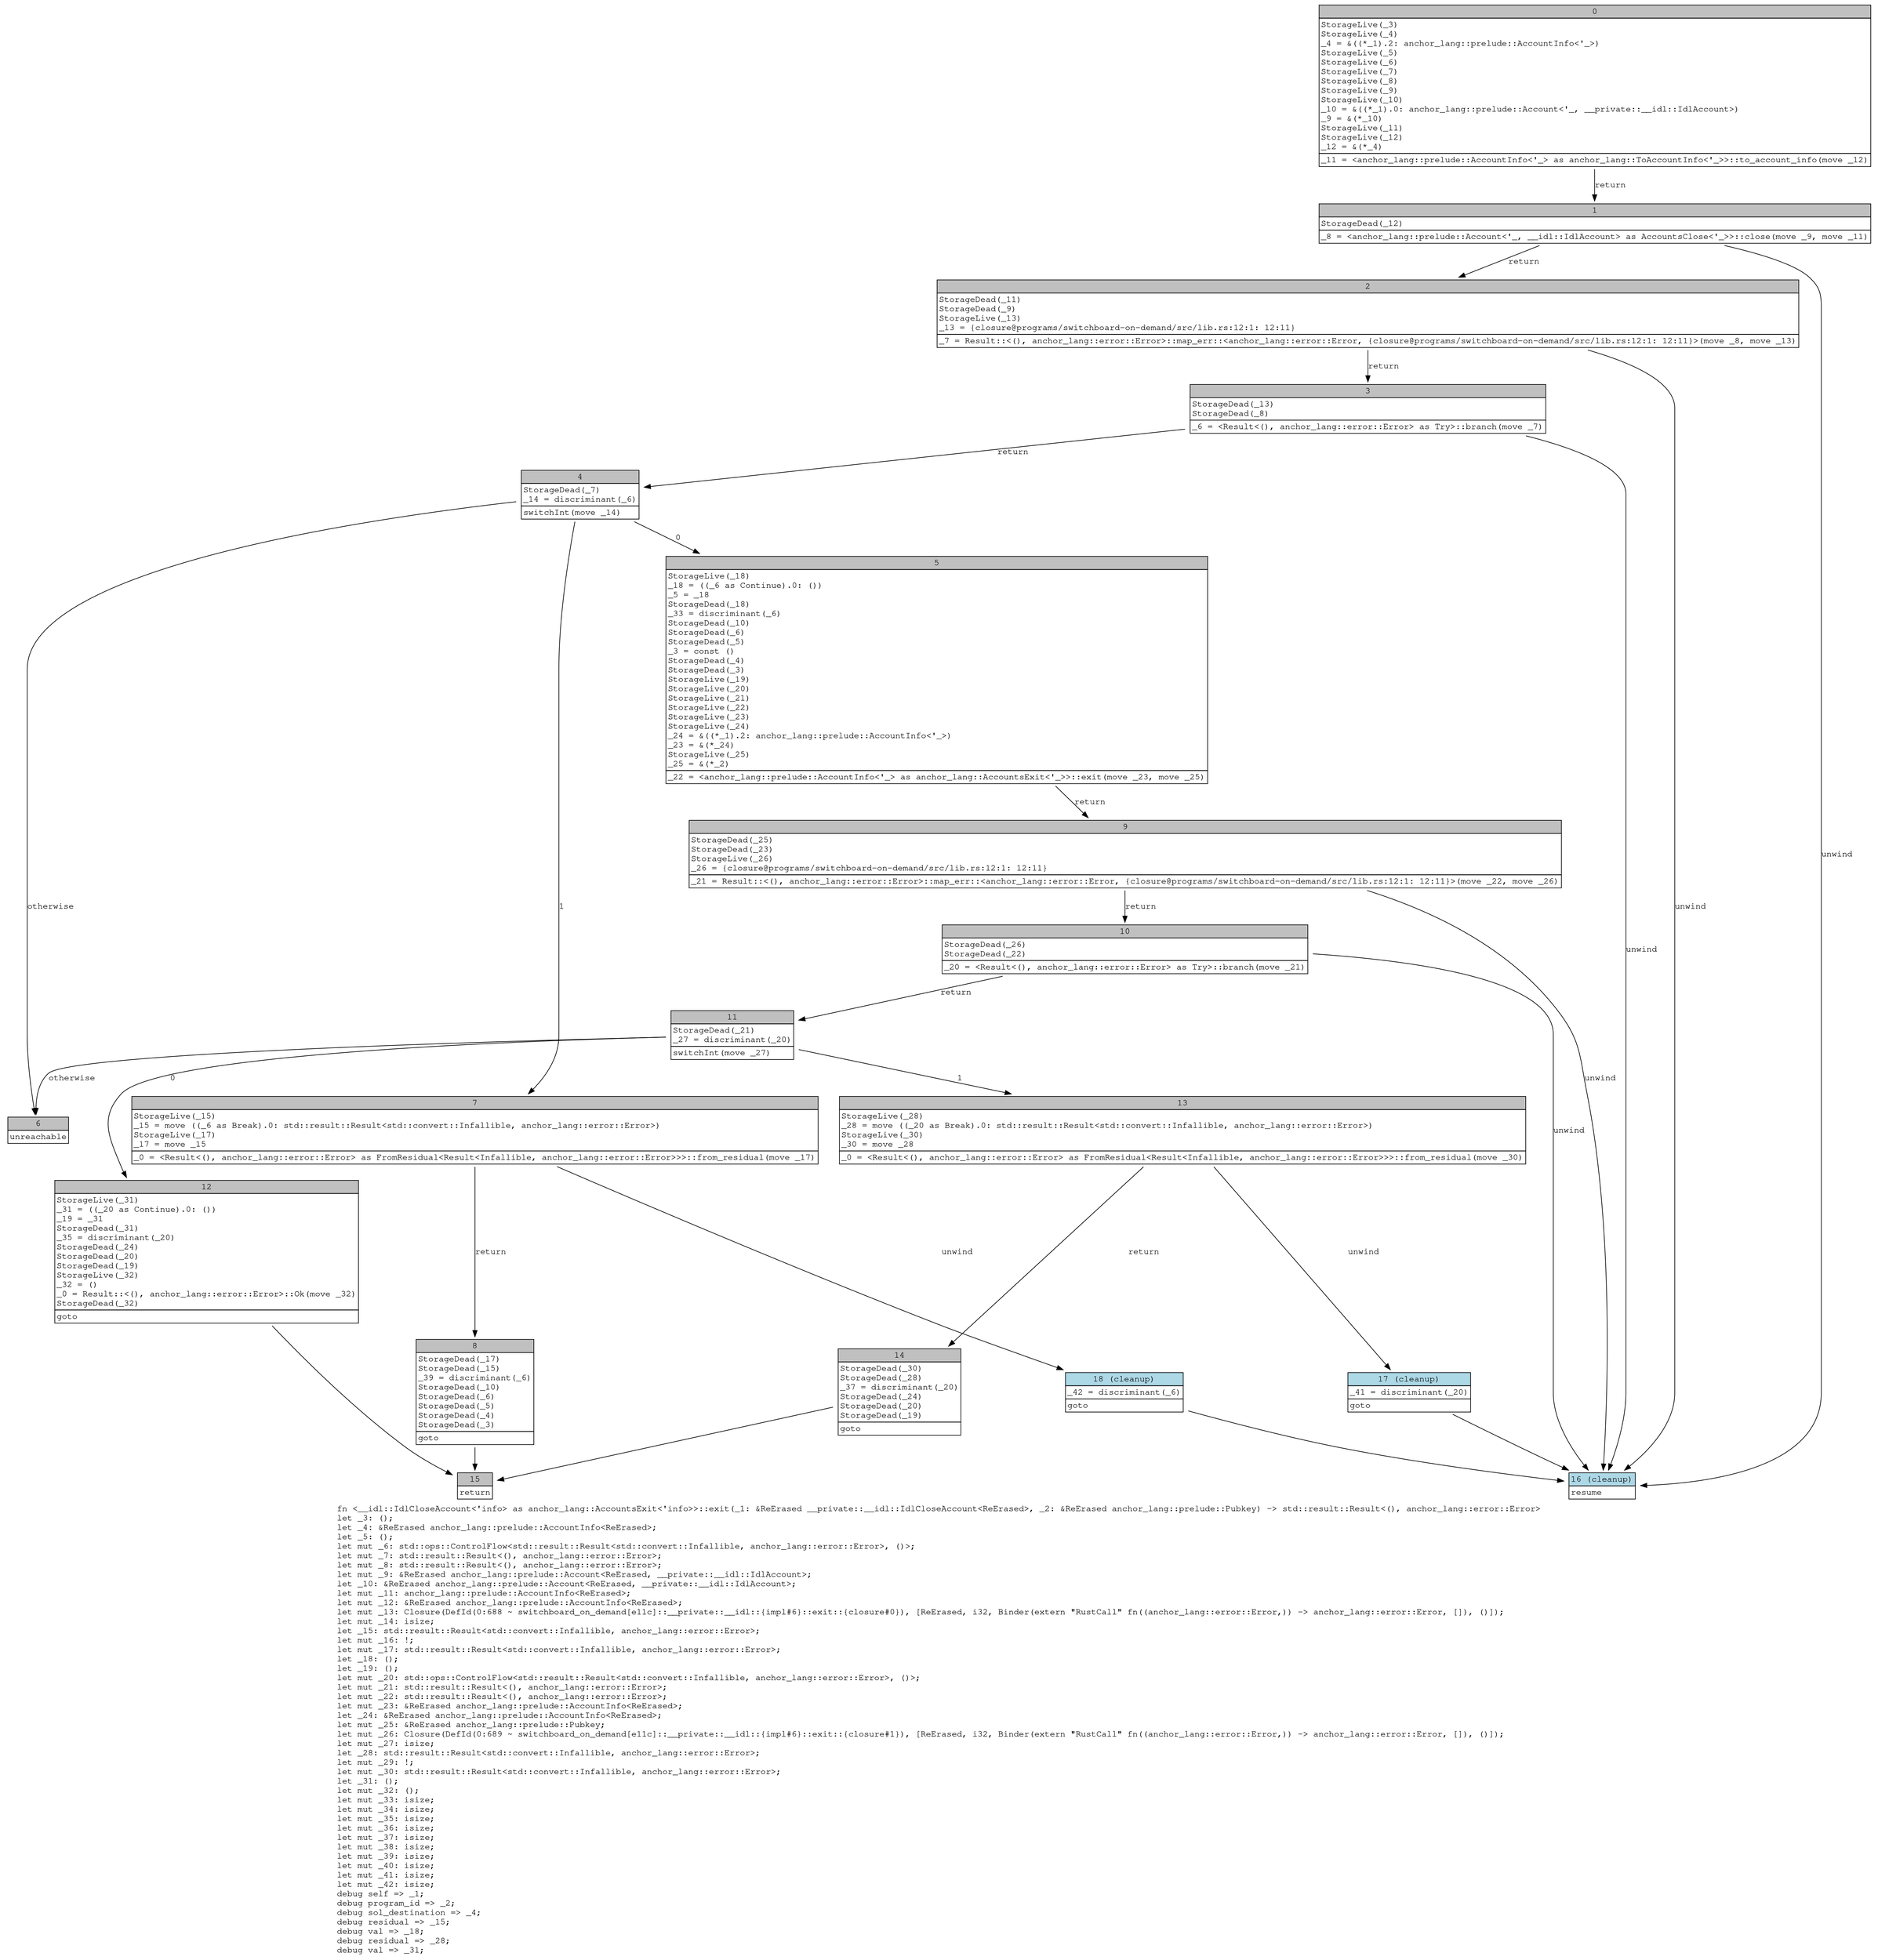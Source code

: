digraph Mir_0_687 {
    graph [fontname="Courier, monospace"];
    node [fontname="Courier, monospace"];
    edge [fontname="Courier, monospace"];
    label=<fn &lt;__idl::IdlCloseAccount&lt;'info&gt; as anchor_lang::AccountsExit&lt;'info&gt;&gt;::exit(_1: &amp;ReErased __private::__idl::IdlCloseAccount&lt;ReErased&gt;, _2: &amp;ReErased anchor_lang::prelude::Pubkey) -&gt; std::result::Result&lt;(), anchor_lang::error::Error&gt;<br align="left"/>let _3: ();<br align="left"/>let _4: &amp;ReErased anchor_lang::prelude::AccountInfo&lt;ReErased&gt;;<br align="left"/>let _5: ();<br align="left"/>let mut _6: std::ops::ControlFlow&lt;std::result::Result&lt;std::convert::Infallible, anchor_lang::error::Error&gt;, ()&gt;;<br align="left"/>let mut _7: std::result::Result&lt;(), anchor_lang::error::Error&gt;;<br align="left"/>let mut _8: std::result::Result&lt;(), anchor_lang::error::Error&gt;;<br align="left"/>let mut _9: &amp;ReErased anchor_lang::prelude::Account&lt;ReErased, __private::__idl::IdlAccount&gt;;<br align="left"/>let _10: &amp;ReErased anchor_lang::prelude::Account&lt;ReErased, __private::__idl::IdlAccount&gt;;<br align="left"/>let mut _11: anchor_lang::prelude::AccountInfo&lt;ReErased&gt;;<br align="left"/>let mut _12: &amp;ReErased anchor_lang::prelude::AccountInfo&lt;ReErased&gt;;<br align="left"/>let mut _13: Closure(DefId(0:688 ~ switchboard_on_demand[e11c]::__private::__idl::{impl#6}::exit::{closure#0}), [ReErased, i32, Binder(extern &quot;RustCall&quot; fn((anchor_lang::error::Error,)) -&gt; anchor_lang::error::Error, []), ()]);<br align="left"/>let mut _14: isize;<br align="left"/>let _15: std::result::Result&lt;std::convert::Infallible, anchor_lang::error::Error&gt;;<br align="left"/>let mut _16: !;<br align="left"/>let mut _17: std::result::Result&lt;std::convert::Infallible, anchor_lang::error::Error&gt;;<br align="left"/>let _18: ();<br align="left"/>let _19: ();<br align="left"/>let mut _20: std::ops::ControlFlow&lt;std::result::Result&lt;std::convert::Infallible, anchor_lang::error::Error&gt;, ()&gt;;<br align="left"/>let mut _21: std::result::Result&lt;(), anchor_lang::error::Error&gt;;<br align="left"/>let mut _22: std::result::Result&lt;(), anchor_lang::error::Error&gt;;<br align="left"/>let mut _23: &amp;ReErased anchor_lang::prelude::AccountInfo&lt;ReErased&gt;;<br align="left"/>let _24: &amp;ReErased anchor_lang::prelude::AccountInfo&lt;ReErased&gt;;<br align="left"/>let mut _25: &amp;ReErased anchor_lang::prelude::Pubkey;<br align="left"/>let mut _26: Closure(DefId(0:689 ~ switchboard_on_demand[e11c]::__private::__idl::{impl#6}::exit::{closure#1}), [ReErased, i32, Binder(extern &quot;RustCall&quot; fn((anchor_lang::error::Error,)) -&gt; anchor_lang::error::Error, []), ()]);<br align="left"/>let mut _27: isize;<br align="left"/>let _28: std::result::Result&lt;std::convert::Infallible, anchor_lang::error::Error&gt;;<br align="left"/>let mut _29: !;<br align="left"/>let mut _30: std::result::Result&lt;std::convert::Infallible, anchor_lang::error::Error&gt;;<br align="left"/>let _31: ();<br align="left"/>let mut _32: ();<br align="left"/>let mut _33: isize;<br align="left"/>let mut _34: isize;<br align="left"/>let mut _35: isize;<br align="left"/>let mut _36: isize;<br align="left"/>let mut _37: isize;<br align="left"/>let mut _38: isize;<br align="left"/>let mut _39: isize;<br align="left"/>let mut _40: isize;<br align="left"/>let mut _41: isize;<br align="left"/>let mut _42: isize;<br align="left"/>debug self =&gt; _1;<br align="left"/>debug program_id =&gt; _2;<br align="left"/>debug sol_destination =&gt; _4;<br align="left"/>debug residual =&gt; _15;<br align="left"/>debug val =&gt; _18;<br align="left"/>debug residual =&gt; _28;<br align="left"/>debug val =&gt; _31;<br align="left"/>>;
    bb0__0_687 [shape="none", label=<<table border="0" cellborder="1" cellspacing="0"><tr><td bgcolor="gray" align="center" colspan="1">0</td></tr><tr><td align="left" balign="left">StorageLive(_3)<br/>StorageLive(_4)<br/>_4 = &amp;((*_1).2: anchor_lang::prelude::AccountInfo&lt;'_&gt;)<br/>StorageLive(_5)<br/>StorageLive(_6)<br/>StorageLive(_7)<br/>StorageLive(_8)<br/>StorageLive(_9)<br/>StorageLive(_10)<br/>_10 = &amp;((*_1).0: anchor_lang::prelude::Account&lt;'_, __private::__idl::IdlAccount&gt;)<br/>_9 = &amp;(*_10)<br/>StorageLive(_11)<br/>StorageLive(_12)<br/>_12 = &amp;(*_4)<br/></td></tr><tr><td align="left">_11 = &lt;anchor_lang::prelude::AccountInfo&lt;'_&gt; as anchor_lang::ToAccountInfo&lt;'_&gt;&gt;::to_account_info(move _12)</td></tr></table>>];
    bb1__0_687 [shape="none", label=<<table border="0" cellborder="1" cellspacing="0"><tr><td bgcolor="gray" align="center" colspan="1">1</td></tr><tr><td align="left" balign="left">StorageDead(_12)<br/></td></tr><tr><td align="left">_8 = &lt;anchor_lang::prelude::Account&lt;'_, __idl::IdlAccount&gt; as AccountsClose&lt;'_&gt;&gt;::close(move _9, move _11)</td></tr></table>>];
    bb2__0_687 [shape="none", label=<<table border="0" cellborder="1" cellspacing="0"><tr><td bgcolor="gray" align="center" colspan="1">2</td></tr><tr><td align="left" balign="left">StorageDead(_11)<br/>StorageDead(_9)<br/>StorageLive(_13)<br/>_13 = {closure@programs/switchboard-on-demand/src/lib.rs:12:1: 12:11}<br/></td></tr><tr><td align="left">_7 = Result::&lt;(), anchor_lang::error::Error&gt;::map_err::&lt;anchor_lang::error::Error, {closure@programs/switchboard-on-demand/src/lib.rs:12:1: 12:11}&gt;(move _8, move _13)</td></tr></table>>];
    bb3__0_687 [shape="none", label=<<table border="0" cellborder="1" cellspacing="0"><tr><td bgcolor="gray" align="center" colspan="1">3</td></tr><tr><td align="left" balign="left">StorageDead(_13)<br/>StorageDead(_8)<br/></td></tr><tr><td align="left">_6 = &lt;Result&lt;(), anchor_lang::error::Error&gt; as Try&gt;::branch(move _7)</td></tr></table>>];
    bb4__0_687 [shape="none", label=<<table border="0" cellborder="1" cellspacing="0"><tr><td bgcolor="gray" align="center" colspan="1">4</td></tr><tr><td align="left" balign="left">StorageDead(_7)<br/>_14 = discriminant(_6)<br/></td></tr><tr><td align="left">switchInt(move _14)</td></tr></table>>];
    bb5__0_687 [shape="none", label=<<table border="0" cellborder="1" cellspacing="0"><tr><td bgcolor="gray" align="center" colspan="1">5</td></tr><tr><td align="left" balign="left">StorageLive(_18)<br/>_18 = ((_6 as Continue).0: ())<br/>_5 = _18<br/>StorageDead(_18)<br/>_33 = discriminant(_6)<br/>StorageDead(_10)<br/>StorageDead(_6)<br/>StorageDead(_5)<br/>_3 = const ()<br/>StorageDead(_4)<br/>StorageDead(_3)<br/>StorageLive(_19)<br/>StorageLive(_20)<br/>StorageLive(_21)<br/>StorageLive(_22)<br/>StorageLive(_23)<br/>StorageLive(_24)<br/>_24 = &amp;((*_1).2: anchor_lang::prelude::AccountInfo&lt;'_&gt;)<br/>_23 = &amp;(*_24)<br/>StorageLive(_25)<br/>_25 = &amp;(*_2)<br/></td></tr><tr><td align="left">_22 = &lt;anchor_lang::prelude::AccountInfo&lt;'_&gt; as anchor_lang::AccountsExit&lt;'_&gt;&gt;::exit(move _23, move _25)</td></tr></table>>];
    bb6__0_687 [shape="none", label=<<table border="0" cellborder="1" cellspacing="0"><tr><td bgcolor="gray" align="center" colspan="1">6</td></tr><tr><td align="left">unreachable</td></tr></table>>];
    bb7__0_687 [shape="none", label=<<table border="0" cellborder="1" cellspacing="0"><tr><td bgcolor="gray" align="center" colspan="1">7</td></tr><tr><td align="left" balign="left">StorageLive(_15)<br/>_15 = move ((_6 as Break).0: std::result::Result&lt;std::convert::Infallible, anchor_lang::error::Error&gt;)<br/>StorageLive(_17)<br/>_17 = move _15<br/></td></tr><tr><td align="left">_0 = &lt;Result&lt;(), anchor_lang::error::Error&gt; as FromResidual&lt;Result&lt;Infallible, anchor_lang::error::Error&gt;&gt;&gt;::from_residual(move _17)</td></tr></table>>];
    bb8__0_687 [shape="none", label=<<table border="0" cellborder="1" cellspacing="0"><tr><td bgcolor="gray" align="center" colspan="1">8</td></tr><tr><td align="left" balign="left">StorageDead(_17)<br/>StorageDead(_15)<br/>_39 = discriminant(_6)<br/>StorageDead(_10)<br/>StorageDead(_6)<br/>StorageDead(_5)<br/>StorageDead(_4)<br/>StorageDead(_3)<br/></td></tr><tr><td align="left">goto</td></tr></table>>];
    bb9__0_687 [shape="none", label=<<table border="0" cellborder="1" cellspacing="0"><tr><td bgcolor="gray" align="center" colspan="1">9</td></tr><tr><td align="left" balign="left">StorageDead(_25)<br/>StorageDead(_23)<br/>StorageLive(_26)<br/>_26 = {closure@programs/switchboard-on-demand/src/lib.rs:12:1: 12:11}<br/></td></tr><tr><td align="left">_21 = Result::&lt;(), anchor_lang::error::Error&gt;::map_err::&lt;anchor_lang::error::Error, {closure@programs/switchboard-on-demand/src/lib.rs:12:1: 12:11}&gt;(move _22, move _26)</td></tr></table>>];
    bb10__0_687 [shape="none", label=<<table border="0" cellborder="1" cellspacing="0"><tr><td bgcolor="gray" align="center" colspan="1">10</td></tr><tr><td align="left" balign="left">StorageDead(_26)<br/>StorageDead(_22)<br/></td></tr><tr><td align="left">_20 = &lt;Result&lt;(), anchor_lang::error::Error&gt; as Try&gt;::branch(move _21)</td></tr></table>>];
    bb11__0_687 [shape="none", label=<<table border="0" cellborder="1" cellspacing="0"><tr><td bgcolor="gray" align="center" colspan="1">11</td></tr><tr><td align="left" balign="left">StorageDead(_21)<br/>_27 = discriminant(_20)<br/></td></tr><tr><td align="left">switchInt(move _27)</td></tr></table>>];
    bb12__0_687 [shape="none", label=<<table border="0" cellborder="1" cellspacing="0"><tr><td bgcolor="gray" align="center" colspan="1">12</td></tr><tr><td align="left" balign="left">StorageLive(_31)<br/>_31 = ((_20 as Continue).0: ())<br/>_19 = _31<br/>StorageDead(_31)<br/>_35 = discriminant(_20)<br/>StorageDead(_24)<br/>StorageDead(_20)<br/>StorageDead(_19)<br/>StorageLive(_32)<br/>_32 = ()<br/>_0 = Result::&lt;(), anchor_lang::error::Error&gt;::Ok(move _32)<br/>StorageDead(_32)<br/></td></tr><tr><td align="left">goto</td></tr></table>>];
    bb13__0_687 [shape="none", label=<<table border="0" cellborder="1" cellspacing="0"><tr><td bgcolor="gray" align="center" colspan="1">13</td></tr><tr><td align="left" balign="left">StorageLive(_28)<br/>_28 = move ((_20 as Break).0: std::result::Result&lt;std::convert::Infallible, anchor_lang::error::Error&gt;)<br/>StorageLive(_30)<br/>_30 = move _28<br/></td></tr><tr><td align="left">_0 = &lt;Result&lt;(), anchor_lang::error::Error&gt; as FromResidual&lt;Result&lt;Infallible, anchor_lang::error::Error&gt;&gt;&gt;::from_residual(move _30)</td></tr></table>>];
    bb14__0_687 [shape="none", label=<<table border="0" cellborder="1" cellspacing="0"><tr><td bgcolor="gray" align="center" colspan="1">14</td></tr><tr><td align="left" balign="left">StorageDead(_30)<br/>StorageDead(_28)<br/>_37 = discriminant(_20)<br/>StorageDead(_24)<br/>StorageDead(_20)<br/>StorageDead(_19)<br/></td></tr><tr><td align="left">goto</td></tr></table>>];
    bb15__0_687 [shape="none", label=<<table border="0" cellborder="1" cellspacing="0"><tr><td bgcolor="gray" align="center" colspan="1">15</td></tr><tr><td align="left">return</td></tr></table>>];
    bb16__0_687 [shape="none", label=<<table border="0" cellborder="1" cellspacing="0"><tr><td bgcolor="lightblue" align="center" colspan="1">16 (cleanup)</td></tr><tr><td align="left">resume</td></tr></table>>];
    bb17__0_687 [shape="none", label=<<table border="0" cellborder="1" cellspacing="0"><tr><td bgcolor="lightblue" align="center" colspan="1">17 (cleanup)</td></tr><tr><td align="left" balign="left">_41 = discriminant(_20)<br/></td></tr><tr><td align="left">goto</td></tr></table>>];
    bb18__0_687 [shape="none", label=<<table border="0" cellborder="1" cellspacing="0"><tr><td bgcolor="lightblue" align="center" colspan="1">18 (cleanup)</td></tr><tr><td align="left" balign="left">_42 = discriminant(_6)<br/></td></tr><tr><td align="left">goto</td></tr></table>>];
    bb0__0_687 -> bb1__0_687 [label="return"];
    bb1__0_687 -> bb2__0_687 [label="return"];
    bb1__0_687 -> bb16__0_687 [label="unwind"];
    bb2__0_687 -> bb3__0_687 [label="return"];
    bb2__0_687 -> bb16__0_687 [label="unwind"];
    bb3__0_687 -> bb4__0_687 [label="return"];
    bb3__0_687 -> bb16__0_687 [label="unwind"];
    bb4__0_687 -> bb5__0_687 [label="0"];
    bb4__0_687 -> bb7__0_687 [label="1"];
    bb4__0_687 -> bb6__0_687 [label="otherwise"];
    bb5__0_687 -> bb9__0_687 [label="return"];
    bb7__0_687 -> bb8__0_687 [label="return"];
    bb7__0_687 -> bb18__0_687 [label="unwind"];
    bb8__0_687 -> bb15__0_687 [label=""];
    bb9__0_687 -> bb10__0_687 [label="return"];
    bb9__0_687 -> bb16__0_687 [label="unwind"];
    bb10__0_687 -> bb11__0_687 [label="return"];
    bb10__0_687 -> bb16__0_687 [label="unwind"];
    bb11__0_687 -> bb12__0_687 [label="0"];
    bb11__0_687 -> bb13__0_687 [label="1"];
    bb11__0_687 -> bb6__0_687 [label="otherwise"];
    bb12__0_687 -> bb15__0_687 [label=""];
    bb13__0_687 -> bb14__0_687 [label="return"];
    bb13__0_687 -> bb17__0_687 [label="unwind"];
    bb14__0_687 -> bb15__0_687 [label=""];
    bb17__0_687 -> bb16__0_687 [label=""];
    bb18__0_687 -> bb16__0_687 [label=""];
}
